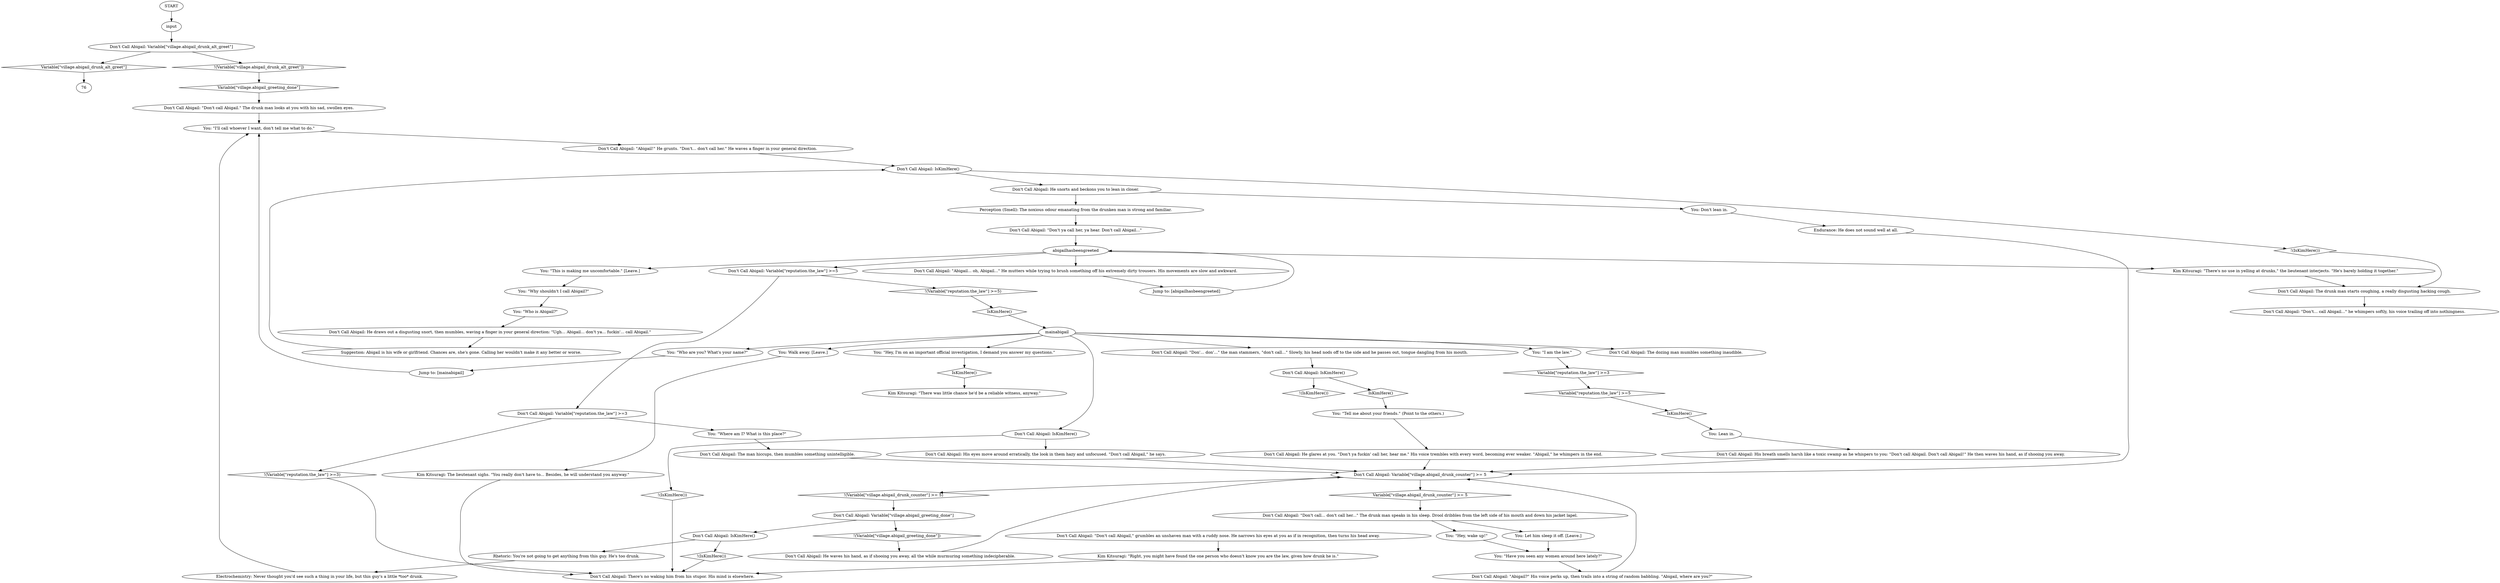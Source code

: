 # VILLAGE / ABIGAIL
# Don't Call Abigail -- a member of the Union of Moribund Alcoholics, who talks about (not calling) Abigail.
# ==================================================
digraph G {
	  0 [label="START"];
	  1 [label="input"];
	  2 [label="Don't Call Abigail: IsKimHere()"];
	  3 [label="IsKimHere()", shape=diamond];
	  4 [label="!(IsKimHere())", shape=diamond];
	  5 [label="You: Don't lean in."];
	  6 [label="Don't Call Abigail: His breath smells harsh like a toxic swamp as he whispers to you: \"Don't call Abigail. Don't call Abigail!\" He then waves his hand, as if shooing you away."];
	  7 [label="Don't Call Abigail: Variable[\"village.abigail_drunk_alt_greet\"]"];
	  8 [label="Variable[\"village.abigail_drunk_alt_greet\"]", shape=diamond];
	  9 [label="!(Variable[\"village.abigail_drunk_alt_greet\"])", shape=diamond];
	  10 [label="You: \"Hey, I'm on an important official investigation, I demand you answer my questions.\""];
	  11 [label="Don't Call Abigail: \"Abigail?\" His voice perks up, then trails into a string of random babbling. \"Abigail, where are you?\""];
	  12 [label="Don't Call Abigail: \"Don't ya call her, ya hear. Don't call Abigail...\""];
	  13 [label="Don't Call Abigail: He draws out a disgusting snort, then mumbles, waving a finger in your general direction: \"Ugh... Abigail... don't ya... fuckin'... call Abigail.\""];
	  14 [label="You: Let him sleep it off. [Leave.]"];
	  15 [label="Jump to: [abigailhasbeengreeted]"];
	  16 [label="abigailhasbeengreeted"];
	  17 [label="Don't Call Abigail: \"Don't call Abigail.\" The drunk man looks at you with his sad, swollen eyes."];
	  18 [label="Suggestion: Abigail is his wife or girlfriend. Chances are, she's gone. Calling her wouldn't make it any better or worse."];
	  19 [label="You: \"Who are you? What's your name?\""];
	  20 [label="Don't Call Abigail: \"Abigail!\" He grunts. \"Don't... don't call her.\" He waves a finger in your general direction."];
	  21 [label="Don't Call Abigail: He glares at you. \"Don't ya fuckin' call her, hear me.\" His voice trembles with every word, becoming ever weaker. \"Abigail,\" he whimpers in the end."];
	  22 [label="Don't Call Abigail: Variable[\"village.abigail_drunk_counter\"] >= 5"];
	  23 [label="Variable[\"village.abigail_drunk_counter\"] >= 5", shape=diamond];
	  24 [label="!(Variable[\"village.abigail_drunk_counter\"] >= 5)", shape=diamond];
	  25 [label="You: \"Hey, wake up!\""];
	  26 [label="Electrochemistry: Never thought you'd see such a thing in your life, but this guy's a little *too* drunk."];
	  27 [label="You: \"This is making me uncomfortable.\" [Leave.]"];
	  28 [label="Don't Call Abigail: The drunk man starts coughing, a really disgusting hacking cough."];
	  29 [label="Don't Call Abigail: The man hiccups, then mumbles something unintelligible."];
	  30 [label="You: Walk away. [Leave.]"];
	  31 [label="Don't Call Abigail: \"Don't call Abigail,\" grumbles an unshaven man with a ruddy nose. He narrows his eyes at you as if in recognition, then turns his head away."];
	  32 [label="Don't Call Abigail: He waves his hand, as if shooing you away, all the while murmuring something indecipherable."];
	  33 [label="Endurance: He does not sound well at all."];
	  34 [label="Don't Call Abigail: \"Don't... call Abigail...\" he whimpers softly, his voice trailing off into nothingness."];
	  35 [label="Kim Kitsuragi: The lieutenant sighs. \"You really don't have to... Besides, he will understand you anyway.\""];
	  36 [label="You: Lean in."];
	  37 [label="Perception (Smell): The noxious odour emanating from the drunken man is strong and familiar."];
	  38 [label="Kim Kitsuragi: \"Right, you might have found the one person who doesn't know you are the law, given how drunk he is.\""];
	  39 [label="mainabigail"];
	  40 [label="You: \"I'll call whoever I want, don't tell me what to do.\""];
	  41 [label="Don't Call Abigail: \"Abigail... oh, Abigail...\" He mutters while trying to brush something off his extremely dirty trousers. His movements are slow and awkward."];
	  42 [label="Don't Call Abigail: There's no waking him from his stupor. His mind is elsewhere."];
	  43 [label="You: \"Have you seen any women around here lately?\""];
	  44 [label="Don't Call Abigail: The dozing man mumbles something inaudible."];
	  45 [label="You: \"Why shouldn't I call Abigail?\""];
	  46 [label="Don't Call Abigail: IsKimHere()"];
	  47 [label="IsKimHere()", shape=diamond];
	  48 [label="!(IsKimHere())", shape=diamond];
	  49 [label="Don't Call Abigail: His eyes move around erratically, the look in them hazy and unfocused. \"Don't call Abigail,\" he says."];
	  50 [label="Jump to: [mainabigail]"];
	  51 [label="Don't Call Abigail: Variable[\"village.abigail_greeting_done\"]"];
	  52 [label="Variable[\"village.abigail_greeting_done\"]", shape=diamond];
	  53 [label="!(Variable[\"village.abigail_greeting_done\"])", shape=diamond];
	  54 [label="Don't Call Abigail: IsKimHere()"];
	  55 [label="IsKimHere()", shape=diamond];
	  56 [label="!(IsKimHere())", shape=diamond];
	  57 [label="Rhetoric: You're not going to get anything from this guy. He's too drunk."];
	  58 [label="Don't Call Abigail: IsKimHere()"];
	  59 [label="IsKimHere()", shape=diamond];
	  60 [label="!(IsKimHere())", shape=diamond];
	  61 [label="Don't Call Abigail: He snorts and beckons you to lean in closer."];
	  62 [label="You: \"Who is Abigail?\""];
	  63 [label="Kim Kitsuragi: \"There's no use in yelling at drunks,\" the lieutenant interjects. \"He's barely holding it together.\""];
	  64 [label="Kim Kitsuragi: \"There was little chance he'd be a reliable witness, anyway.\""];
	  65 [label="You: \"Tell me about your friends.\" (Point to the others.)"];
	  66 [label="You: \"I am the law.\""];
	  67 [label="Don't Call Abigail: Variable[\"reputation.the_law\"] >=5"];
	  68 [label="Variable[\"reputation.the_law\"] >=5", shape=diamond];
	  69 [label="!(Variable[\"reputation.the_law\"] >=5)", shape=diamond];
	  70 [label="Don't Call Abigail: Variable[\"reputation.the_law\"] >=3"];
	  71 [label="Variable[\"reputation.the_law\"] >=3", shape=diamond];
	  72 [label="!(Variable[\"reputation.the_law\"] >=3)", shape=diamond];
	  73 [label="You: \"Where am I? What is this place?\""];
	  74 [label="Don't Call Abigail: \"Don'... don'...\" the man stammers, \"don't call...\" Slowly, his head nods off to the side and he passes out, tongue dangling from his mouth."];
	  75 [label="Don't Call Abigail: \"Don't call... don't call her...\" The drunk man speaks in his sleep. Drool dribbles from the left side of his mouth and down his jacket lapel."];
	  0 -> 1
	  1 -> 7
	  2 -> 3
	  2 -> 4
	  3 -> 65
	  5 -> 33
	  6 -> 22
	  7 -> 8
	  7 -> 9
	  8 -> 76
	  9 -> 52
	  10 -> 59
	  11 -> 22
	  12 -> 16
	  13 -> 18
	  14 -> 43
	  15 -> 16
	  16 -> 27
	  16 -> 41
	  16 -> 67
	  16 -> 63
	  17 -> 40
	  18 -> 58
	  19 -> 50
	  20 -> 58
	  21 -> 22
	  22 -> 24
	  22 -> 23
	  23 -> 75
	  24 -> 51
	  25 -> 43
	  26 -> 40
	  27 -> 45
	  28 -> 34
	  29 -> 22
	  30 -> 35
	  31 -> 38
	  32 -> 22
	  33 -> 22
	  35 -> 42
	  36 -> 6
	  37 -> 12
	  38 -> 42
	  39 -> 66
	  39 -> 10
	  39 -> 74
	  39 -> 44
	  39 -> 46
	  39 -> 19
	  39 -> 30
	  40 -> 20
	  41 -> 15
	  43 -> 11
	  45 -> 62
	  46 -> 48
	  46 -> 49
	  47 -> 36
	  48 -> 42
	  49 -> 22
	  50 -> 40
	  51 -> 53
	  51 -> 54
	  52 -> 17
	  53 -> 32
	  54 -> 56
	  54 -> 57
	  55 -> 39
	  56 -> 42
	  57 -> 26
	  58 -> 60
	  58 -> 61
	  59 -> 64
	  60 -> 28
	  61 -> 5
	  61 -> 37
	  62 -> 13
	  63 -> 28
	  65 -> 21
	  66 -> 71
	  67 -> 69
	  67 -> 70
	  68 -> 47
	  69 -> 55
	  70 -> 72
	  70 -> 73
	  71 -> 68
	  72 -> 42
	  73 -> 29
	  74 -> 2
	  75 -> 25
	  75 -> 14
}

